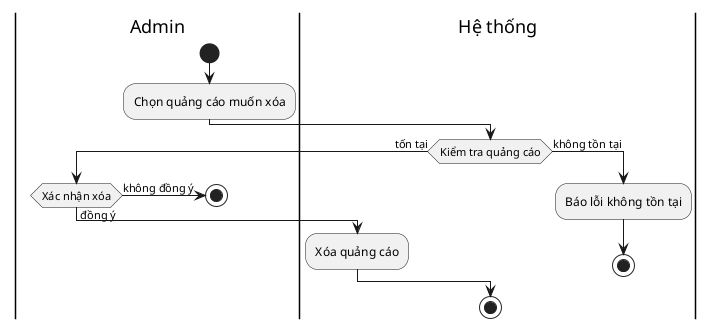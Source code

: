 @startuml
|Admin|
start
:Chọn quảng cáo muốn xóa;
|Hệ thống|
if (Kiểm tra quảng cáo) then (tốn tại)
|Admin|
if (Xác nhận xóa) then (đồng ý)
|Hệ thống|
:Xóa quảng cáo;
else (không đồng ý)
|Admin|
stop
endif
else (không tồn tại)
|Hệ thống|
:Báo lỗi không tồn tại;
stop
endif

stop

@enduml